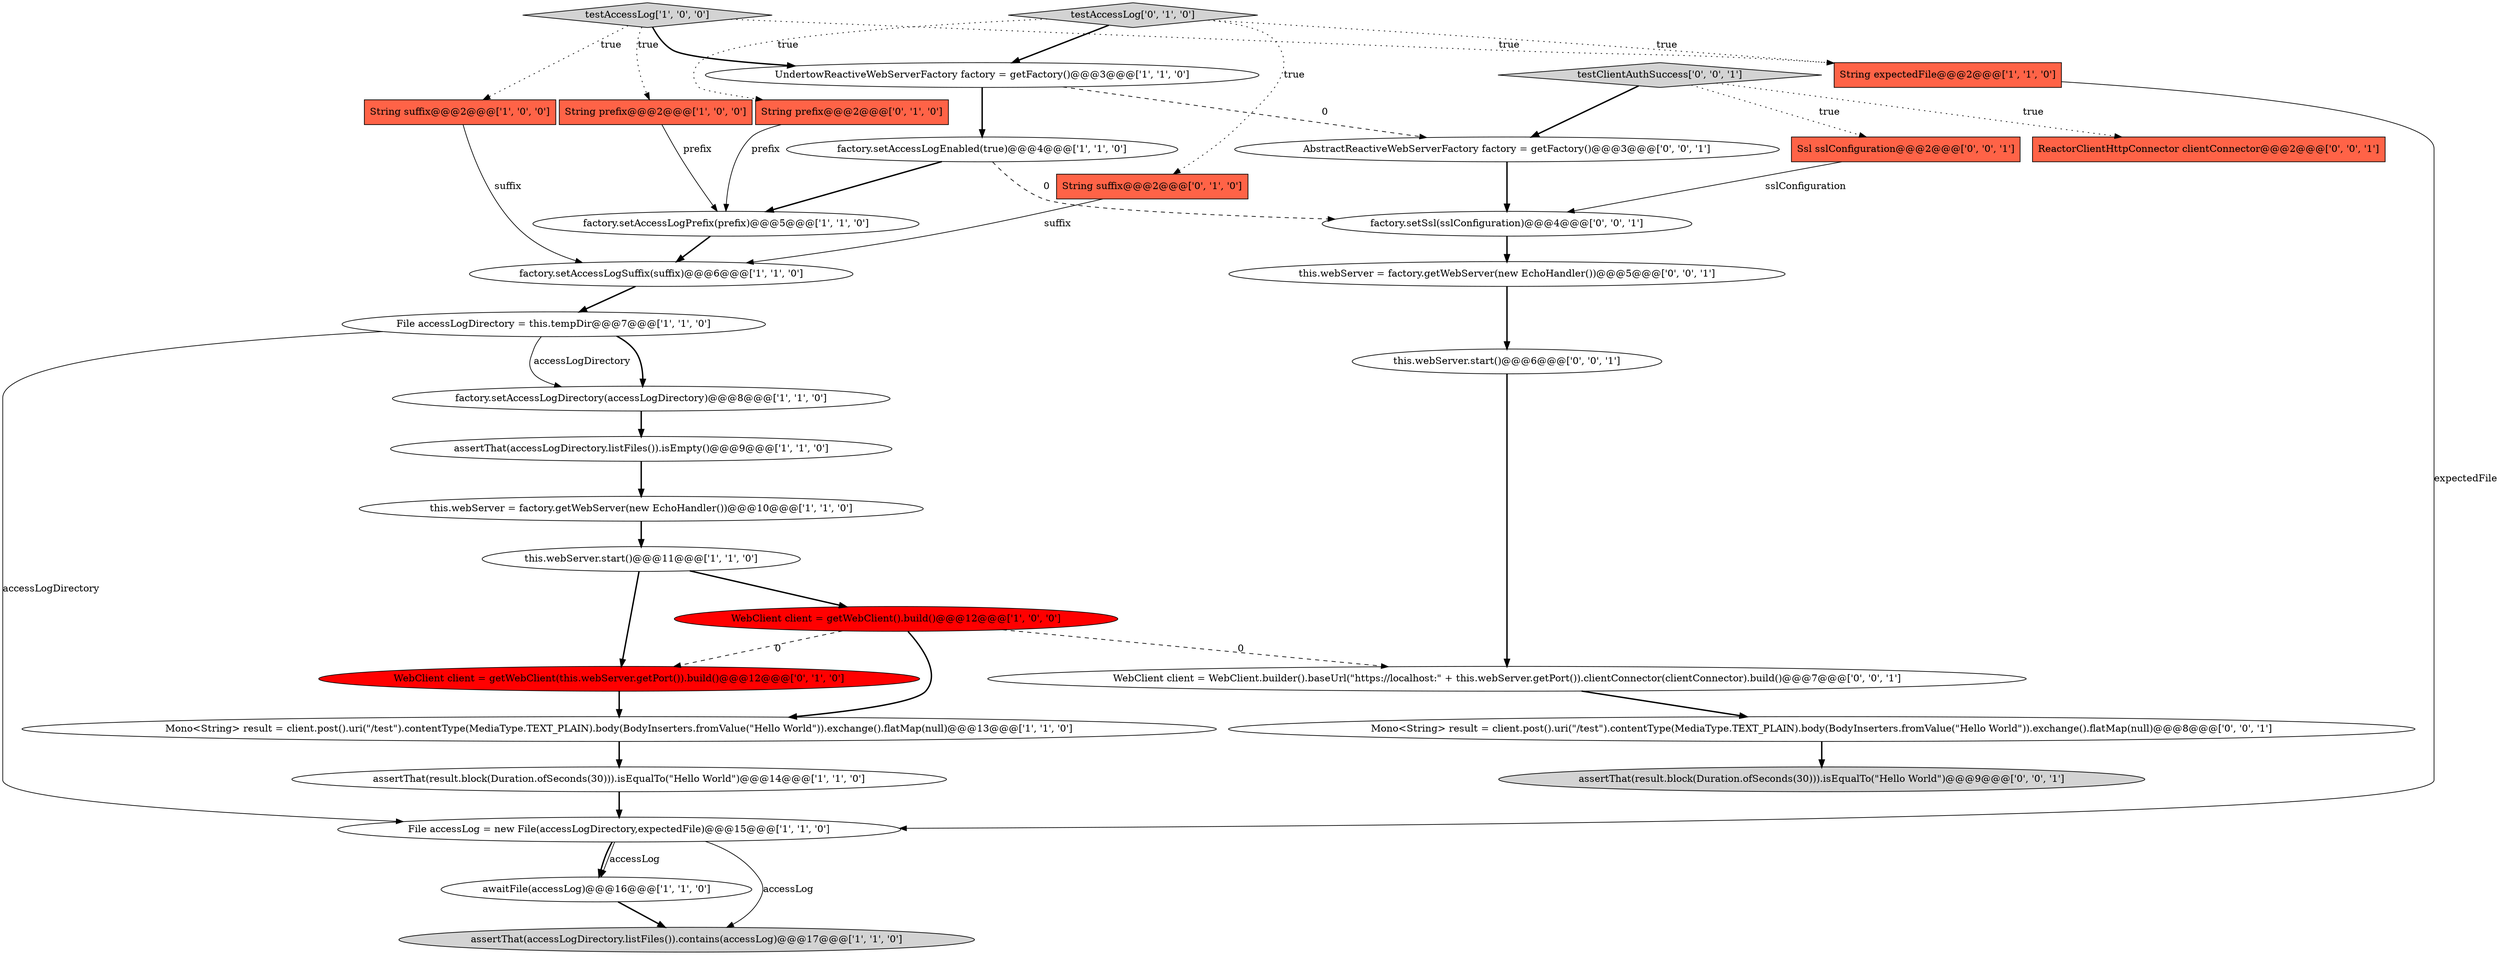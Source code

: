 digraph {
13 [style = filled, label = "Mono<String> result = client.post().uri(\"/test\").contentType(MediaType.TEXT_PLAIN).body(BodyInserters.fromValue(\"Hello World\")).exchange().flatMap(null)@@@13@@@['1', '1', '0']", fillcolor = white, shape = ellipse image = "AAA0AAABBB1BBB"];
32 [style = filled, label = "assertThat(result.block(Duration.ofSeconds(30))).isEqualTo(\"Hello World\")@@@9@@@['0', '0', '1']", fillcolor = lightgray, shape = ellipse image = "AAA0AAABBB3BBB"];
4 [style = filled, label = "assertThat(accessLogDirectory.listFiles()).contains(accessLog)@@@17@@@['1', '1', '0']", fillcolor = lightgray, shape = ellipse image = "AAA0AAABBB1BBB"];
17 [style = filled, label = "factory.setAccessLogEnabled(true)@@@4@@@['1', '1', '0']", fillcolor = white, shape = ellipse image = "AAA0AAABBB1BBB"];
25 [style = filled, label = "Mono<String> result = client.post().uri(\"/test\").contentType(MediaType.TEXT_PLAIN).body(BodyInserters.fromValue(\"Hello World\")).exchange().flatMap(null)@@@8@@@['0', '0', '1']", fillcolor = white, shape = ellipse image = "AAA0AAABBB3BBB"];
10 [style = filled, label = "assertThat(result.block(Duration.ofSeconds(30))).isEqualTo(\"Hello World\")@@@14@@@['1', '1', '0']", fillcolor = white, shape = ellipse image = "AAA0AAABBB1BBB"];
20 [style = filled, label = "WebClient client = getWebClient(this.webServer.getPort()).build()@@@12@@@['0', '1', '0']", fillcolor = red, shape = ellipse image = "AAA1AAABBB2BBB"];
19 [style = filled, label = "testAccessLog['0', '1', '0']", fillcolor = lightgray, shape = diamond image = "AAA0AAABBB2BBB"];
16 [style = filled, label = "WebClient client = getWebClient().build()@@@12@@@['1', '0', '0']", fillcolor = red, shape = ellipse image = "AAA1AAABBB1BBB"];
7 [style = filled, label = "String expectedFile@@@2@@@['1', '1', '0']", fillcolor = tomato, shape = box image = "AAA0AAABBB1BBB"];
29 [style = filled, label = "testClientAuthSuccess['0', '0', '1']", fillcolor = lightgray, shape = diamond image = "AAA0AAABBB3BBB"];
26 [style = filled, label = "Ssl sslConfiguration@@@2@@@['0', '0', '1']", fillcolor = tomato, shape = box image = "AAA0AAABBB3BBB"];
1 [style = filled, label = "this.webServer = factory.getWebServer(new EchoHandler())@@@10@@@['1', '1', '0']", fillcolor = white, shape = ellipse image = "AAA0AAABBB1BBB"];
9 [style = filled, label = "UndertowReactiveWebServerFactory factory = getFactory()@@@3@@@['1', '1', '0']", fillcolor = white, shape = ellipse image = "AAA0AAABBB1BBB"];
6 [style = filled, label = "testAccessLog['1', '0', '0']", fillcolor = lightgray, shape = diamond image = "AAA0AAABBB1BBB"];
23 [style = filled, label = "ReactorClientHttpConnector clientConnector@@@2@@@['0', '0', '1']", fillcolor = tomato, shape = box image = "AAA0AAABBB3BBB"];
2 [style = filled, label = "factory.setAccessLogSuffix(suffix)@@@6@@@['1', '1', '0']", fillcolor = white, shape = ellipse image = "AAA0AAABBB1BBB"];
31 [style = filled, label = "factory.setSsl(sslConfiguration)@@@4@@@['0', '0', '1']", fillcolor = white, shape = ellipse image = "AAA0AAABBB3BBB"];
0 [style = filled, label = "String prefix@@@2@@@['1', '0', '0']", fillcolor = tomato, shape = box image = "AAA0AAABBB1BBB"];
24 [style = filled, label = "this.webServer = factory.getWebServer(new EchoHandler())@@@5@@@['0', '0', '1']", fillcolor = white, shape = ellipse image = "AAA0AAABBB3BBB"];
3 [style = filled, label = "String suffix@@@2@@@['1', '0', '0']", fillcolor = tomato, shape = box image = "AAA0AAABBB1BBB"];
5 [style = filled, label = "File accessLogDirectory = this.tempDir@@@7@@@['1', '1', '0']", fillcolor = white, shape = ellipse image = "AAA0AAABBB1BBB"];
27 [style = filled, label = "WebClient client = WebClient.builder().baseUrl(\"https://localhost:\" + this.webServer.getPort()).clientConnector(clientConnector).build()@@@7@@@['0', '0', '1']", fillcolor = white, shape = ellipse image = "AAA0AAABBB3BBB"];
12 [style = filled, label = "awaitFile(accessLog)@@@16@@@['1', '1', '0']", fillcolor = white, shape = ellipse image = "AAA0AAABBB1BBB"];
14 [style = filled, label = "factory.setAccessLogDirectory(accessLogDirectory)@@@8@@@['1', '1', '0']", fillcolor = white, shape = ellipse image = "AAA0AAABBB1BBB"];
28 [style = filled, label = "AbstractReactiveWebServerFactory factory = getFactory()@@@3@@@['0', '0', '1']", fillcolor = white, shape = ellipse image = "AAA0AAABBB3BBB"];
18 [style = filled, label = "assertThat(accessLogDirectory.listFiles()).isEmpty()@@@9@@@['1', '1', '0']", fillcolor = white, shape = ellipse image = "AAA0AAABBB1BBB"];
8 [style = filled, label = "factory.setAccessLogPrefix(prefix)@@@5@@@['1', '1', '0']", fillcolor = white, shape = ellipse image = "AAA0AAABBB1BBB"];
22 [style = filled, label = "String suffix@@@2@@@['0', '1', '0']", fillcolor = tomato, shape = box image = "AAA0AAABBB2BBB"];
30 [style = filled, label = "this.webServer.start()@@@6@@@['0', '0', '1']", fillcolor = white, shape = ellipse image = "AAA0AAABBB3BBB"];
21 [style = filled, label = "String prefix@@@2@@@['0', '1', '0']", fillcolor = tomato, shape = box image = "AAA0AAABBB2BBB"];
15 [style = filled, label = "File accessLog = new File(accessLogDirectory,expectedFile)@@@15@@@['1', '1', '0']", fillcolor = white, shape = ellipse image = "AAA0AAABBB1BBB"];
11 [style = filled, label = "this.webServer.start()@@@11@@@['1', '1', '0']", fillcolor = white, shape = ellipse image = "AAA0AAABBB1BBB"];
17->8 [style = bold, label=""];
11->16 [style = bold, label=""];
13->10 [style = bold, label=""];
11->20 [style = bold, label=""];
16->13 [style = bold, label=""];
20->13 [style = bold, label=""];
10->15 [style = bold, label=""];
16->27 [style = dashed, label="0"];
31->24 [style = bold, label=""];
28->31 [style = bold, label=""];
9->28 [style = dashed, label="0"];
30->27 [style = bold, label=""];
25->32 [style = bold, label=""];
0->8 [style = solid, label="prefix"];
9->17 [style = bold, label=""];
3->2 [style = solid, label="suffix"];
29->23 [style = dotted, label="true"];
19->21 [style = dotted, label="true"];
5->14 [style = bold, label=""];
19->7 [style = dotted, label="true"];
17->31 [style = dashed, label="0"];
7->15 [style = solid, label="expectedFile"];
29->26 [style = dotted, label="true"];
22->2 [style = solid, label="suffix"];
1->11 [style = bold, label=""];
24->30 [style = bold, label=""];
29->28 [style = bold, label=""];
15->12 [style = solid, label="accessLog"];
8->2 [style = bold, label=""];
18->1 [style = bold, label=""];
26->31 [style = solid, label="sslConfiguration"];
12->4 [style = bold, label=""];
19->9 [style = bold, label=""];
19->22 [style = dotted, label="true"];
6->7 [style = dotted, label="true"];
14->18 [style = bold, label=""];
15->12 [style = bold, label=""];
6->0 [style = dotted, label="true"];
6->9 [style = bold, label=""];
6->3 [style = dotted, label="true"];
5->15 [style = solid, label="accessLogDirectory"];
15->4 [style = solid, label="accessLog"];
27->25 [style = bold, label=""];
5->14 [style = solid, label="accessLogDirectory"];
21->8 [style = solid, label="prefix"];
2->5 [style = bold, label=""];
16->20 [style = dashed, label="0"];
}
